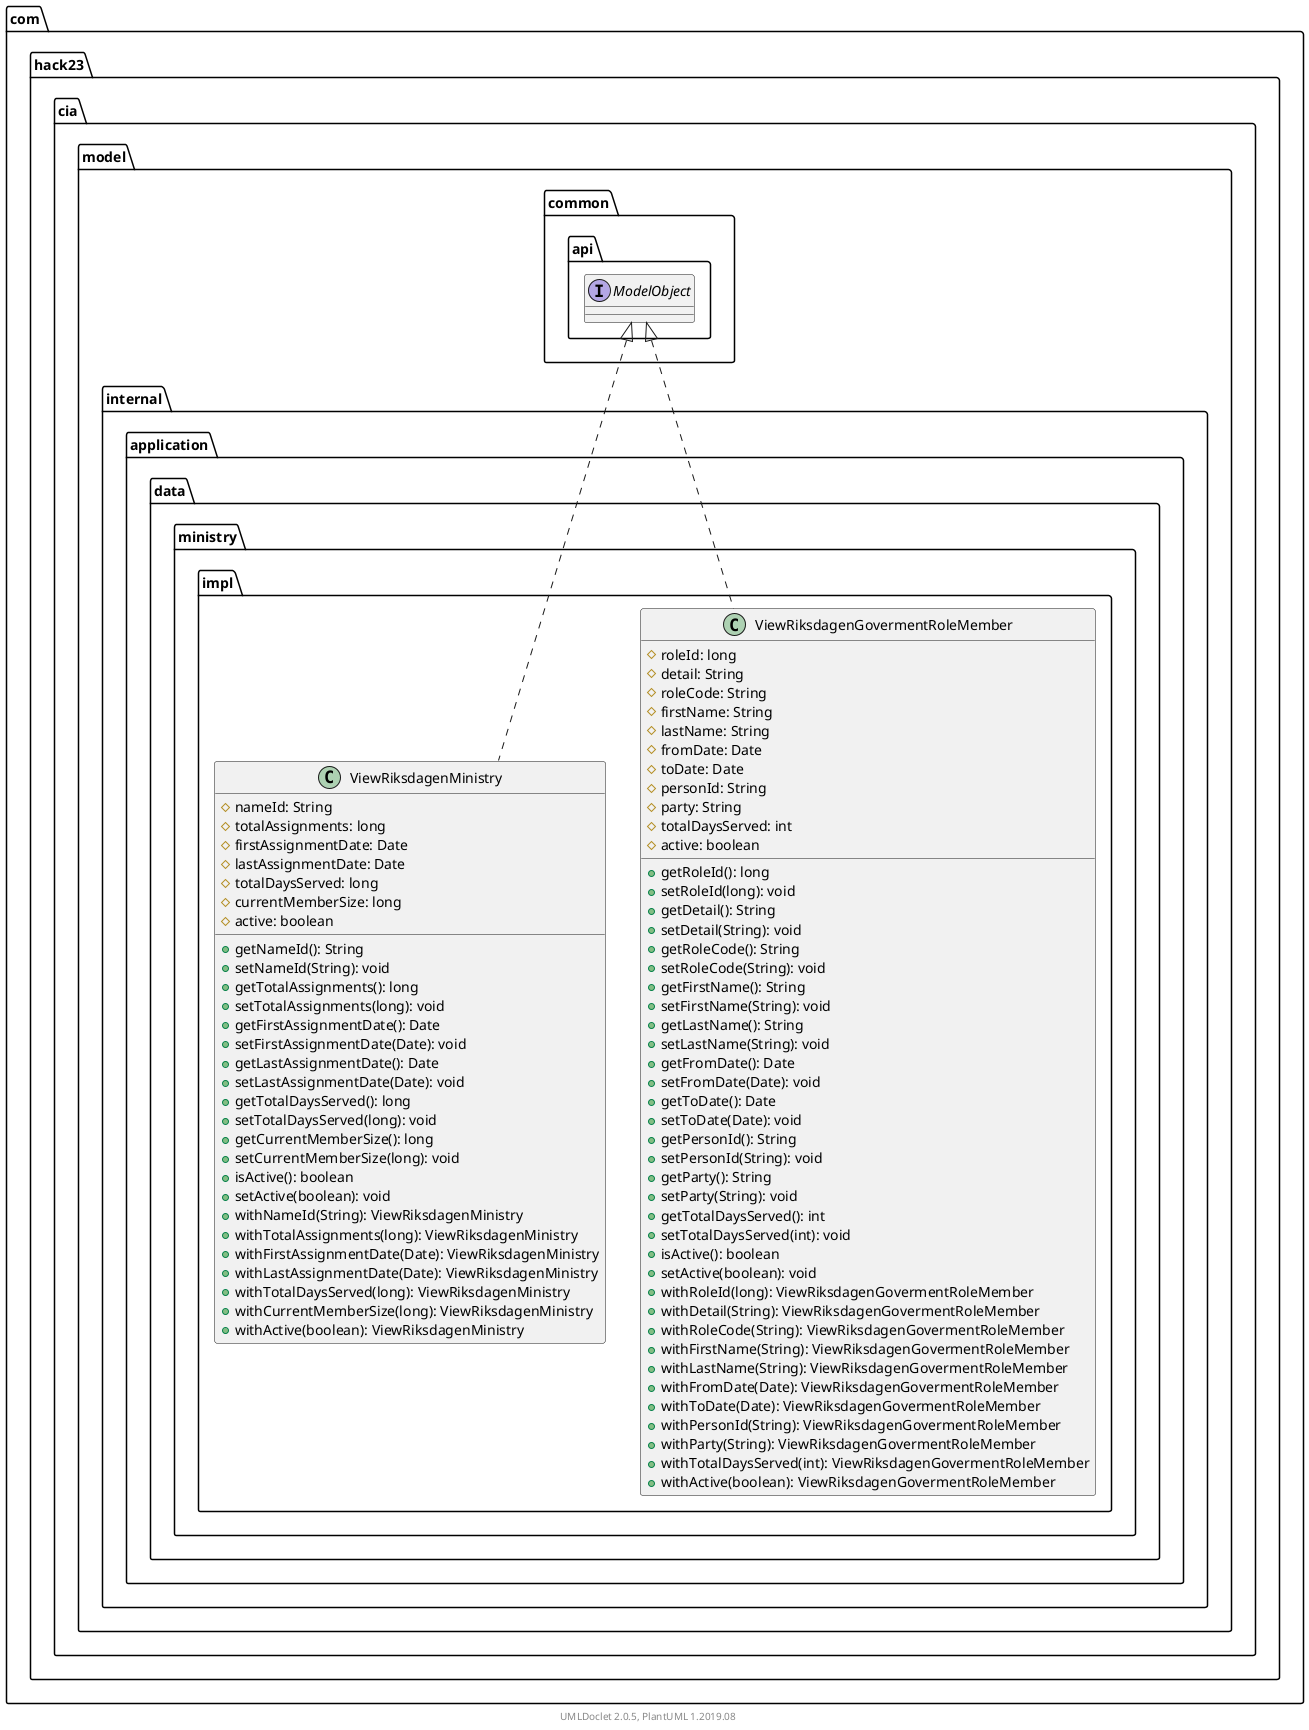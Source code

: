 @startuml
    namespace com.hack23.cia.model.internal.application.data.ministry.impl {

        class ViewRiksdagenGovermentRoleMember [[ViewRiksdagenGovermentRoleMember.html]] {
            #roleId: long
            #detail: String
            #roleCode: String
            #firstName: String
            #lastName: String
            #fromDate: Date
            #toDate: Date
            #personId: String
            #party: String
            #totalDaysServed: int
            #active: boolean
            +getRoleId(): long
            +setRoleId(long): void
            +getDetail(): String
            +setDetail(String): void
            +getRoleCode(): String
            +setRoleCode(String): void
            +getFirstName(): String
            +setFirstName(String): void
            +getLastName(): String
            +setLastName(String): void
            +getFromDate(): Date
            +setFromDate(Date): void
            +getToDate(): Date
            +setToDate(Date): void
            +getPersonId(): String
            +setPersonId(String): void
            +getParty(): String
            +setParty(String): void
            +getTotalDaysServed(): int
            +setTotalDaysServed(int): void
            +isActive(): boolean
            +setActive(boolean): void
            +withRoleId(long): ViewRiksdagenGovermentRoleMember
            +withDetail(String): ViewRiksdagenGovermentRoleMember
            +withRoleCode(String): ViewRiksdagenGovermentRoleMember
            +withFirstName(String): ViewRiksdagenGovermentRoleMember
            +withLastName(String): ViewRiksdagenGovermentRoleMember
            +withFromDate(Date): ViewRiksdagenGovermentRoleMember
            +withToDate(Date): ViewRiksdagenGovermentRoleMember
            +withPersonId(String): ViewRiksdagenGovermentRoleMember
            +withParty(String): ViewRiksdagenGovermentRoleMember
            +withTotalDaysServed(int): ViewRiksdagenGovermentRoleMember
            +withActive(boolean): ViewRiksdagenGovermentRoleMember
        }

        class ViewRiksdagenMinistry [[ViewRiksdagenMinistry.html]] {
            #nameId: String
            #totalAssignments: long
            #firstAssignmentDate: Date
            #lastAssignmentDate: Date
            #totalDaysServed: long
            #currentMemberSize: long
            #active: boolean
            +getNameId(): String
            +setNameId(String): void
            +getTotalAssignments(): long
            +setTotalAssignments(long): void
            +getFirstAssignmentDate(): Date
            +setFirstAssignmentDate(Date): void
            +getLastAssignmentDate(): Date
            +setLastAssignmentDate(Date): void
            +getTotalDaysServed(): long
            +setTotalDaysServed(long): void
            +getCurrentMemberSize(): long
            +setCurrentMemberSize(long): void
            +isActive(): boolean
            +setActive(boolean): void
            +withNameId(String): ViewRiksdagenMinistry
            +withTotalAssignments(long): ViewRiksdagenMinistry
            +withFirstAssignmentDate(Date): ViewRiksdagenMinistry
            +withLastAssignmentDate(Date): ViewRiksdagenMinistry
            +withTotalDaysServed(long): ViewRiksdagenMinistry
            +withCurrentMemberSize(long): ViewRiksdagenMinistry
            +withActive(boolean): ViewRiksdagenMinistry
        }

        com.hack23.cia.model.common.api.ModelObject <|.. ViewRiksdagenGovermentRoleMember
        com.hack23.cia.model.common.api.ModelObject <|.. ViewRiksdagenMinistry
    }

    namespace com.hack23.cia.model.common.api {
        interface ModelObject
    }

    center footer UMLDoclet 2.0.5, PlantUML 1.2019.08
@enduml
